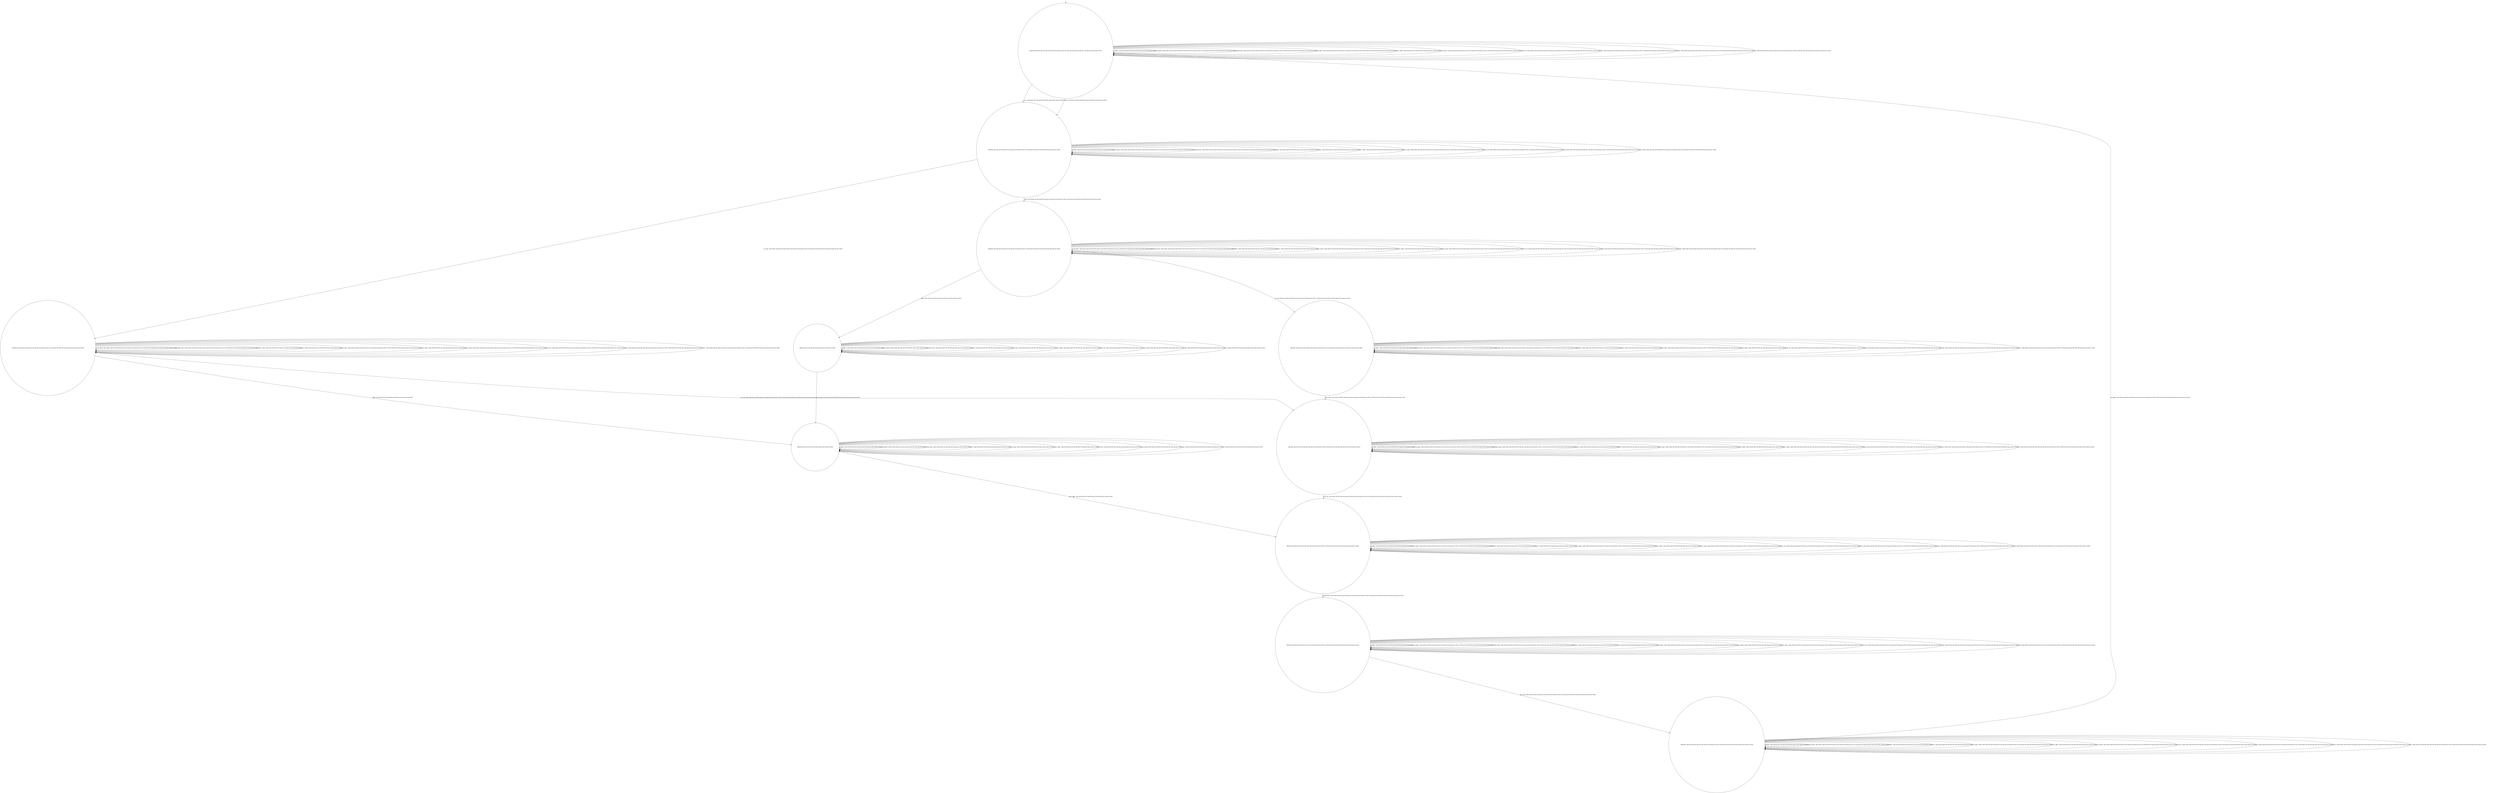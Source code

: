digraph g {
	edge [lblstyle="above, sloped"];
	s0 [shape="circle" label="0@[((EUR and COF and TEA and TON and not DOL and not CAP) or (DOL and TEA and TON and not CAP and not EUR and not COF))]"];
	s1 [shape="circle" label="1@[((DOL and TEA and TON and not CAP and not EUR and not COF) or (EUR and COF and TEA and TON and not DOL and not CAP))]"];
	s2 [shape="circle" label="2@[((DOL and TEA and TON and not CAP and not EUR and not COF) or (EUR and COF and TEA and TON and not DOL and not CAP))]"];
	s3 [shape="circle" label="3@[((DOL and TEA and TON and not CAP and not EUR and not COF) or (EUR and COF and TEA and TON and not DOL and not CAP))]"];
	s4 [shape="circle" label="4@[((EUR and COF and TEA and TON and not DOL and not CAP))]"];
	s5 [shape="circle" label="5@[((DOL and TEA and TON and not CAP and not EUR and not COF) or (EUR and COF and TEA and TON and not DOL and not CAP))]"];
	s6 [shape="circle" label="6@[((EUR and COF and TEA and TON and not DOL and not CAP))]"];
	s7 [shape="circle" label="7@[((DOL and TEA and TON and not CAP and not EUR and not COF) or (EUR and COF and TEA and TON and not DOL and not CAP))]"];
	s8 [shape="circle" label="8@[((DOL and TEA and TON and not CAP and not EUR and not COF) or (EUR and COF and TEA and TON and not DOL and not CAP))]"];
	s9 [shape="circle" label="9@[((DOL and TEA and TON and not CAP and not EUR and not COF) or (EUR and COF and TEA and TON and not DOL and not CAP))]"];
	s10 [shape="circle" label="10@[((DOL and TEA and TON and not CAP and not EUR and not COF) or (EUR and COF and TEA and TON and not DOL and not CAP))]"];
	s0 -> s0 [label="coffee / nok() [((EUR and COF and TEA and TON and not DOL and not CAP))]"];
	s0 -> s0 [label="cup_taken / nok() [((DOL and TEA and TON and not CAP and not EUR and not COF) or (EUR and COF and TEA and TON and not DOL and not CAP))]"];
	s0 -> s0 [label="display_done / nok() [((DOL and TEA and TON and not CAP and not EUR and not COF) or (EUR and COF and TEA and TON and not DOL and not CAP))]"];
	s0 -> s1 [label="dollar / ok() [((DOL and TEA and TON and not CAP and not EUR and not COF))]"];
	s0 -> s1 [label="euro / ok() [((EUR and COF and TEA and TON and not DOL and not CAP))]"];
	s0 -> s0 [label="no_sugar / nok() [((DOL and TEA and TON and not CAP and not EUR and not COF) or (EUR and COF and TEA and TON and not DOL and not CAP))]"];
	s0 -> s0 [label="pour_coffee / nok() [((EUR and COF and TEA and TON and not DOL and not CAP))]"];
	s0 -> s0 [label="pour_sugar / nok() [((DOL and TEA and TON and not CAP and not EUR and not COF) or (EUR and COF and TEA and TON and not DOL and not CAP))]"];
	s0 -> s0 [label="pour_tea / nok() [((DOL and TEA and TON and not CAP and not EUR and not COF) or (EUR and COF and TEA and TON and not DOL and not CAP))]"];
	s0 -> s0 [label="ring / nok() [((DOL and TEA and TON and not CAP and not EUR and not COF) or (EUR and COF and TEA and TON and not DOL and not CAP))]"];
	s0 -> s0 [label="sugar / nok() [((DOL and TEA and TON and not CAP and not EUR and not COF) or (EUR and COF and TEA and TON and not DOL and not CAP))]"];
	s0 -> s0 [label="tea / nok() [((DOL and TEA and TON and not CAP and not EUR and not COF) or (EUR and COF and TEA and TON and not DOL and not CAP))]"];
	s1 -> s1 [label="coffee / nok() [((EUR and COF and TEA and TON and not DOL and not CAP))]"];
	s1 -> s1 [label="cup_taken / nok() [((DOL and TEA and TON and not CAP and not EUR and not COF) or (EUR and COF and TEA and TON and not DOL and not CAP))]"];
	s1 -> s1 [label="display_done / nok() [((DOL and TEA and TON and not CAP and not EUR and not COF) or (EUR and COF and TEA and TON and not DOL and not CAP))]"];
	s1 -> s1 [label="dollar / nok() [((DOL and TEA and TON and not CAP and not EUR and not COF))]"];
	s1 -> s1 [label="euro / nok() [((EUR and COF and TEA and TON and not DOL and not CAP))]"];
	s1 -> s2 [label="no_sugar / ok() [((DOL and TEA and TON and not CAP and not EUR and not COF) or (EUR and COF and TEA and TON and not DOL and not CAP))]"];
	s1 -> s1 [label="pour_coffee / nok() [((EUR and COF and TEA and TON and not DOL and not CAP))]"];
	s1 -> s1 [label="pour_sugar / nok() [((DOL and TEA and TON and not CAP and not EUR and not COF) or (EUR and COF and TEA and TON and not DOL and not CAP))]"];
	s1 -> s1 [label="pour_tea / nok() [((DOL and TEA and TON and not CAP and not EUR and not COF) or (EUR and COF and TEA and TON and not DOL and not CAP))]"];
	s1 -> s1 [label="ring / nok() [((DOL and TEA and TON and not CAP and not EUR and not COF) or (EUR and COF and TEA and TON and not DOL and not CAP))]"];
	s1 -> s3 [label="sugar / ok() [((DOL and TEA and TON and not CAP and not EUR and not COF) or (EUR and COF and TEA and TON and not DOL and not CAP))]"];
	s1 -> s1 [label="tea / nok() [((DOL and TEA and TON and not CAP and not EUR and not COF) or (EUR and COF and TEA and TON and not DOL and not CAP))]"];
	s2 -> s6 [label="coffee / ok() [((EUR and COF and TEA and TON and not DOL and not CAP))]"];
	s2 -> s2 [label="cup_taken / nok() [((DOL and TEA and TON and not CAP and not EUR and not COF) or (EUR and COF and TEA and TON and not DOL and not CAP))]"];
	s2 -> s2 [label="display_done / nok() [((DOL and TEA and TON and not CAP and not EUR and not COF) or (EUR and COF and TEA and TON and not DOL and not CAP))]"];
	s2 -> s2 [label="dollar / nok() [((DOL and TEA and TON and not CAP and not EUR and not COF))]"];
	s2 -> s2 [label="euro / nok() [((EUR and COF and TEA and TON and not DOL and not CAP))]"];
	s2 -> s2 [label="no_sugar / nok() [((DOL and TEA and TON and not CAP and not EUR and not COF) or (EUR and COF and TEA and TON and not DOL and not CAP))]"];
	s2 -> s2 [label="pour_coffee / nok() [((EUR and COF and TEA and TON and not DOL and not CAP))]"];
	s2 -> s2 [label="pour_sugar / nok() [((DOL and TEA and TON and not CAP and not EUR and not COF) or (EUR and COF and TEA and TON and not DOL and not CAP))]"];
	s2 -> s2 [label="pour_tea / nok() [((DOL and TEA and TON and not CAP and not EUR and not COF) or (EUR and COF and TEA and TON and not DOL and not CAP))]"];
	s2 -> s2 [label="ring / nok() [((DOL and TEA and TON and not CAP and not EUR and not COF) or (EUR and COF and TEA and TON and not DOL and not CAP))]"];
	s2 -> s2 [label="sugar / void() [((DOL and TEA and TON and not CAP and not EUR and not COF) or (EUR and COF and TEA and TON and not DOL and not CAP))]"];
	s2 -> s7 [label="tea / ok() [((DOL and TEA and TON and not CAP and not EUR and not COF) or (EUR and COF and TEA and TON and not DOL and not CAP))]"];
	s3 -> s4 [label="coffee / ok() [((EUR and COF and TEA and TON and not DOL and not CAP))]"];
	s3 -> s3 [label="cup_taken / nok() [((DOL and TEA and TON and not CAP and not EUR and not COF) or (EUR and COF and TEA and TON and not DOL and not CAP))]"];
	s3 -> s3 [label="display_done / nok() [((DOL and TEA and TON and not CAP and not EUR and not COF) or (EUR and COF and TEA and TON and not DOL and not CAP))]"];
	s3 -> s3 [label="dollar / nok() [((DOL and TEA and TON and not CAP and not EUR and not COF))]"];
	s3 -> s3 [label="euro / nok() [((EUR and COF and TEA and TON and not DOL and not CAP))]"];
	s3 -> s3 [label="no_sugar / void() [((DOL and TEA and TON and not CAP and not EUR and not COF) or (EUR and COF and TEA and TON and not DOL and not CAP))]"];
	s3 -> s3 [label="pour_coffee / nok() [((EUR and COF and TEA and TON and not DOL and not CAP))]"];
	s3 -> s3 [label="pour_sugar / nok() [((DOL and TEA and TON and not CAP and not EUR and not COF) or (EUR and COF and TEA and TON and not DOL and not CAP))]"];
	s3 -> s3 [label="pour_tea / nok() [((DOL and TEA and TON and not CAP and not EUR and not COF) or (EUR and COF and TEA and TON and not DOL and not CAP))]"];
	s3 -> s3 [label="ring / nok() [((DOL and TEA and TON and not CAP and not EUR and not COF) or (EUR and COF and TEA and TON and not DOL and not CAP))]"];
	s3 -> s3 [label="sugar / nok() [((DOL and TEA and TON and not CAP and not EUR and not COF) or (EUR and COF and TEA and TON and not DOL and not CAP))]"];
	s3 -> s5 [label="tea / ok() [((DOL and TEA and TON and not CAP and not EUR and not COF) or (EUR and COF and TEA and TON and not DOL and not CAP))]"];
	s4 -> s4 [label="coffee / nok() [((EUR and COF and TEA and TON and not DOL and not CAP))]"];
	s4 -> s4 [label="cup_taken / nok() [((EUR and COF and TEA and TON and not DOL and not CAP))]"];
	s4 -> s4 [label="display_done / nok() [((EUR and COF and TEA and TON and not DOL and not CAP))]"];
	s4 -> s4 [label="euro / nok() [((EUR and COF and TEA and TON and not DOL and not CAP))]"];
	s4 -> s4 [label="no_sugar / nok() [((EUR and COF and TEA and TON and not DOL and not CAP))]"];
	s4 -> s4 [label="pour_coffee / nok() [((EUR and COF and TEA and TON and not DOL and not CAP))]"];
	s4 -> s6 [label="pour_sugar / ok() [((EUR and COF and TEA and TON and not DOL and not CAP))]"];
	s4 -> s4 [label="pour_tea / nok() [((EUR and COF and TEA and TON and not DOL and not CAP))]"];
	s4 -> s4 [label="ring / nok() [((EUR and COF and TEA and TON and not DOL and not CAP))]"];
	s4 -> s4 [label="sugar / nok() [((EUR and COF and TEA and TON and not DOL and not CAP))]"];
	s4 -> s4 [label="tea / void() [((EUR and COF and TEA and TON and not DOL and not CAP))]"];
	s5 -> s5 [label="coffee / void() [((EUR and COF and TEA and TON and not DOL and not CAP))]"];
	s5 -> s5 [label="cup_taken / nok() [((DOL and TEA and TON and not CAP and not EUR and not COF) or (EUR and COF and TEA and TON and not DOL and not CAP))]"];
	s5 -> s5 [label="display_done / nok() [((DOL and TEA and TON and not CAP and not EUR and not COF) or (EUR and COF and TEA and TON and not DOL and not CAP))]"];
	s5 -> s5 [label="dollar / nok() [((DOL and TEA and TON and not CAP and not EUR and not COF))]"];
	s5 -> s5 [label="euro / nok() [((EUR and COF and TEA and TON and not DOL and not CAP))]"];
	s5 -> s5 [label="no_sugar / nok() [((DOL and TEA and TON and not CAP and not EUR and not COF) or (EUR and COF and TEA and TON and not DOL and not CAP))]"];
	s5 -> s5 [label="pour_coffee / nok() [((EUR and COF and TEA and TON and not DOL and not CAP))]"];
	s5 -> s7 [label="pour_sugar / ok() [((DOL and TEA and TON and not CAP and not EUR and not COF) or (EUR and COF and TEA and TON and not DOL and not CAP))]"];
	s5 -> s5 [label="pour_tea / nok() [((DOL and TEA and TON and not CAP and not EUR and not COF) or (EUR and COF and TEA and TON and not DOL and not CAP))]"];
	s5 -> s5 [label="ring / nok() [((DOL and TEA and TON and not CAP and not EUR and not COF) or (EUR and COF and TEA and TON and not DOL and not CAP))]"];
	s5 -> s5 [label="sugar / nok() [((DOL and TEA and TON and not CAP and not EUR and not COF) or (EUR and COF and TEA and TON and not DOL and not CAP))]"];
	s5 -> s5 [label="tea / nok() [((DOL and TEA and TON and not CAP and not EUR and not COF) or (EUR and COF and TEA and TON and not DOL and not CAP))]"];
	s6 -> s6 [label="coffee / nok() [((EUR and COF and TEA and TON and not DOL and not CAP))]"];
	s6 -> s6 [label="cup_taken / nok() [((EUR and COF and TEA and TON and not DOL and not CAP))]"];
	s6 -> s6 [label="display_done / nok() [((EUR and COF and TEA and TON and not DOL and not CAP))]"];
	s6 -> s6 [label="euro / nok() [((EUR and COF and TEA and TON and not DOL and not CAP))]"];
	s6 -> s6 [label="no_sugar / nok() [((EUR and COF and TEA and TON and not DOL and not CAP))]"];
	s6 -> s8 [label="pour_coffee / ok() [((EUR and COF and TEA and TON and not DOL and not CAP))]"];
	s6 -> s6 [label="pour_sugar / nok() [((EUR and COF and TEA and TON and not DOL and not CAP))]"];
	s6 -> s6 [label="pour_tea / nok() [((EUR and COF and TEA and TON and not DOL and not CAP))]"];
	s6 -> s6 [label="ring / nok() [((EUR and COF and TEA and TON and not DOL and not CAP))]"];
	s6 -> s6 [label="sugar / nok() [((EUR and COF and TEA and TON and not DOL and not CAP))]"];
	s6 -> s6 [label="tea / void() [((EUR and COF and TEA and TON and not DOL and not CAP))]"];
	s7 -> s7 [label="coffee / void() [((EUR and COF and TEA and TON and not DOL and not CAP))]"];
	s7 -> s7 [label="cup_taken / nok() [((DOL and TEA and TON and not CAP and not EUR and not COF) or (EUR and COF and TEA and TON and not DOL and not CAP))]"];
	s7 -> s7 [label="display_done / nok() [((DOL and TEA and TON and not CAP and not EUR and not COF) or (EUR and COF and TEA and TON and not DOL and not CAP))]"];
	s7 -> s7 [label="dollar / nok() [((DOL and TEA and TON and not CAP and not EUR and not COF))]"];
	s7 -> s7 [label="euro / nok() [((EUR and COF and TEA and TON and not DOL and not CAP))]"];
	s7 -> s7 [label="no_sugar / nok() [((DOL and TEA and TON and not CAP and not EUR and not COF) or (EUR and COF and TEA and TON and not DOL and not CAP))]"];
	s7 -> s7 [label="pour_coffee / nok() [((EUR and COF and TEA and TON and not DOL and not CAP))]"];
	s7 -> s7 [label="pour_sugar / nok() [((DOL and TEA and TON and not CAP and not EUR and not COF) or (EUR and COF and TEA and TON and not DOL and not CAP))]"];
	s7 -> s8 [label="pour_tea / ok() [((DOL and TEA and TON and not CAP and not EUR and not COF) or (EUR and COF and TEA and TON and not DOL and not CAP))]"];
	s7 -> s7 [label="ring / nok() [((DOL and TEA and TON and not CAP and not EUR and not COF) or (EUR and COF and TEA and TON and not DOL and not CAP))]"];
	s7 -> s7 [label="sugar / nok() [((DOL and TEA and TON and not CAP and not EUR and not COF) or (EUR and COF and TEA and TON and not DOL and not CAP))]"];
	s7 -> s7 [label="tea / nok() [((DOL and TEA and TON and not CAP and not EUR and not COF) or (EUR and COF and TEA and TON and not DOL and not CAP))]"];
	s8 -> s8 [label="coffee / nok() [((EUR and COF and TEA and TON and not DOL and not CAP))]"];
	s8 -> s8 [label="cup_taken / nok() [((DOL and TEA and TON and not CAP and not EUR and not COF) or (EUR and COF and TEA and TON and not DOL and not CAP))]"];
	s8 -> s9 [label="display_done / ok() [((DOL and TEA and TON and not CAP and not EUR and not COF) or (EUR and COF and TEA and TON and not DOL and not CAP))]"];
	s8 -> s8 [label="dollar / nok() [((DOL and TEA and TON and not CAP and not EUR and not COF))]"];
	s8 -> s8 [label="euro / nok() [((EUR and COF and TEA and TON and not DOL and not CAP))]"];
	s8 -> s8 [label="no_sugar / nok() [((DOL and TEA and TON and not CAP and not EUR and not COF) or (EUR and COF and TEA and TON and not DOL and not CAP))]"];
	s8 -> s8 [label="pour_coffee / nok() [((EUR and COF and TEA and TON and not DOL and not CAP))]"];
	s8 -> s8 [label="pour_sugar / nok() [((DOL and TEA and TON and not CAP and not EUR and not COF) or (EUR and COF and TEA and TON and not DOL and not CAP))]"];
	s8 -> s8 [label="pour_tea / nok() [((DOL and TEA and TON and not CAP and not EUR and not COF) or (EUR and COF and TEA and TON and not DOL and not CAP))]"];
	s8 -> s8 [label="ring / nok() [((DOL and TEA and TON and not CAP and not EUR and not COF) or (EUR and COF and TEA and TON and not DOL and not CAP))]"];
	s8 -> s8 [label="sugar / nok() [((DOL and TEA and TON and not CAP and not EUR and not COF) or (EUR and COF and TEA and TON and not DOL and not CAP))]"];
	s8 -> s8 [label="tea / nok() [((DOL and TEA and TON and not CAP and not EUR and not COF) or (EUR and COF and TEA and TON and not DOL and not CAP))]"];
	s9 -> s9 [label="coffee / nok() [((EUR and COF and TEA and TON and not DOL and not CAP))]"];
	s9 -> s9 [label="cup_taken / nok() [((DOL and TEA and TON and not CAP and not EUR and not COF) or (EUR and COF and TEA and TON and not DOL and not CAP))]"];
	s9 -> s9 [label="display_done / nok() [((DOL and TEA and TON and not CAP and not EUR and not COF) or (EUR and COF and TEA and TON and not DOL and not CAP))]"];
	s9 -> s9 [label="dollar / nok() [((DOL and TEA and TON and not CAP and not EUR and not COF))]"];
	s9 -> s9 [label="euro / nok() [((EUR and COF and TEA and TON and not DOL and not CAP))]"];
	s9 -> s9 [label="no_sugar / nok() [((DOL and TEA and TON and not CAP and not EUR and not COF) or (EUR and COF and TEA and TON and not DOL and not CAP))]"];
	s9 -> s9 [label="pour_coffee / nok() [((EUR and COF and TEA and TON and not DOL and not CAP))]"];
	s9 -> s9 [label="pour_sugar / nok() [((DOL and TEA and TON and not CAP and not EUR and not COF) or (EUR and COF and TEA and TON and not DOL and not CAP))]"];
	s9 -> s9 [label="pour_tea / nok() [((DOL and TEA and TON and not CAP and not EUR and not COF) or (EUR and COF and TEA and TON and not DOL and not CAP))]"];
	s9 -> s10 [label="ring / ok() [((DOL and TEA and TON and not CAP and not EUR and not COF) or (EUR and COF and TEA and TON and not DOL and not CAP))]"];
	s9 -> s9 [label="sugar / nok() [((DOL and TEA and TON and not CAP and not EUR and not COF) or (EUR and COF and TEA and TON and not DOL and not CAP))]"];
	s9 -> s9 [label="tea / nok() [((DOL and TEA and TON and not CAP and not EUR and not COF) or (EUR and COF and TEA and TON and not DOL and not CAP))]"];
	s10 -> s10 [label="coffee / nok() [((EUR and COF and TEA and TON and not DOL and not CAP))]"];
	s10 -> s0 [label="cup_taken / ok() [((DOL and TEA and TON and not CAP and not EUR and not COF) or (EUR and COF and TEA and TON and not DOL and not CAP))]"];
	s10 -> s10 [label="display_done / nok() [((DOL and TEA and TON and not CAP and not EUR and not COF) or (EUR and COF and TEA and TON and not DOL and not CAP))]"];
	s10 -> s10 [label="dollar / nok() [((DOL and TEA and TON and not CAP and not EUR and not COF))]"];
	s10 -> s10 [label="euro / nok() [((EUR and COF and TEA and TON and not DOL and not CAP))]"];
	s10 -> s10 [label="no_sugar / nok() [((DOL and TEA and TON and not CAP and not EUR and not COF) or (EUR and COF and TEA and TON and not DOL and not CAP))]"];
	s10 -> s10 [label="pour_coffee / nok() [((EUR and COF and TEA and TON and not DOL and not CAP))]"];
	s10 -> s10 [label="pour_sugar / nok() [((DOL and TEA and TON and not CAP and not EUR and not COF) or (EUR and COF and TEA and TON and not DOL and not CAP))]"];
	s10 -> s10 [label="pour_tea / nok() [((DOL and TEA and TON and not CAP and not EUR and not COF) or (EUR and COF and TEA and TON and not DOL and not CAP))]"];
	s10 -> s10 [label="ring / nok() [((DOL and TEA and TON and not CAP and not EUR and not COF) or (EUR and COF and TEA and TON and not DOL and not CAP))]"];
	s10 -> s10 [label="sugar / nok() [((DOL and TEA and TON and not CAP and not EUR and not COF) or (EUR and COF and TEA and TON and not DOL and not CAP))]"];
	s10 -> s10 [label="tea / nok() [((DOL and TEA and TON and not CAP and not EUR and not COF) or (EUR and COF and TEA and TON and not DOL and not CAP))]"];
	__start0 [label="" shape="none" width="0" height="0"];
	__start0 -> s0;
}